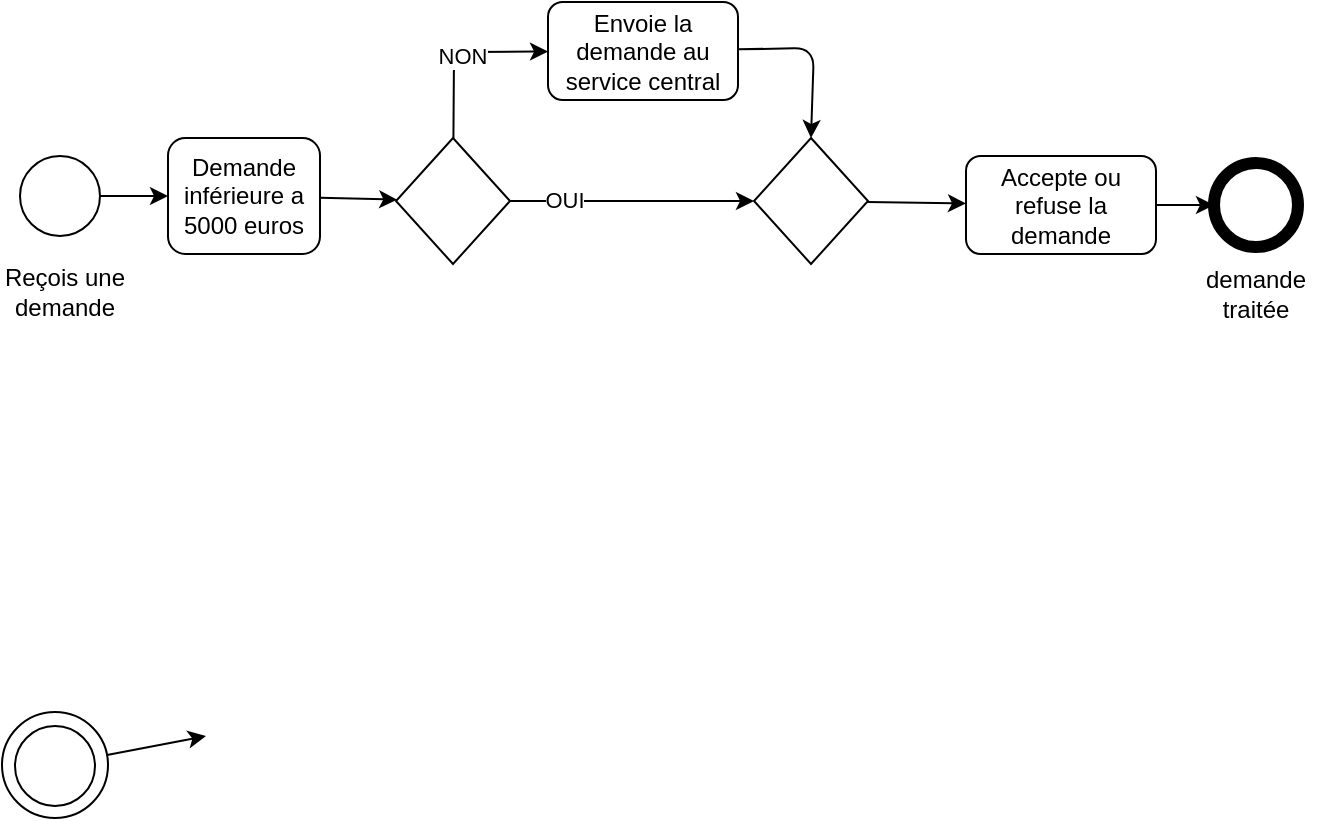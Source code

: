 <mxfile>
    <diagram id="rl9RGIYQ1Hg6_JGSZo61" name="Page-1">
        <mxGraphModel dx="578" dy="323" grid="1" gridSize="19" guides="1" tooltips="1" connect="1" arrows="1" fold="1" page="1" pageScale="1" pageWidth="827" pageHeight="1169" math="0" shadow="0">
            <root>
                <mxCell id="0"/>
                <mxCell id="1" parent="0"/>
                <mxCell id="41" value="" style="edgeStyle=none;html=1;" edge="1" parent="1" source="4" target="9">
                    <mxGeometry relative="1" as="geometry"/>
                </mxCell>
                <mxCell id="4" value="" style="ellipse;whiteSpace=wrap;html=1;aspect=fixed;strokeWidth=1;direction=south;" parent="1" vertex="1">
                    <mxGeometry x="40" y="280" width="40" height="40" as="geometry"/>
                </mxCell>
                <mxCell id="6" value="Reçois une demande" style="text;strokeColor=none;align=center;fillColor=none;html=1;verticalAlign=middle;whiteSpace=wrap;rounded=0;strokeWidth=1;" parent="1" vertex="1">
                    <mxGeometry x="30" y="334" width="65" height="27" as="geometry"/>
                </mxCell>
                <mxCell id="42" value="" style="edgeStyle=none;html=1;" edge="1" parent="1" source="9" target="38">
                    <mxGeometry relative="1" as="geometry"/>
                </mxCell>
                <mxCell id="9" value="Demande inférieure a 5000 euros" style="rounded=1;whiteSpace=wrap;html=1;strokeWidth=1;" parent="1" vertex="1">
                    <mxGeometry x="114" y="271" width="76" height="58" as="geometry"/>
                </mxCell>
                <mxCell id="14" value="" style="ellipse;whiteSpace=wrap;html=1;aspect=fixed;strokeWidth=1;direction=south;" parent="1" vertex="1">
                    <mxGeometry x="37.5" y="565" width="40" height="40" as="geometry"/>
                </mxCell>
                <mxCell id="30" value="" style="edgeStyle=none;html=1;" parent="1" source="16" edge="1">
                    <mxGeometry relative="1" as="geometry">
                        <mxPoint x="133" y="570" as="targetPoint"/>
                    </mxGeometry>
                </mxCell>
                <mxCell id="16" value="" style="ellipse;whiteSpace=wrap;html=1;aspect=fixed;strokeWidth=1;direction=south;fillColor=none;" parent="1" vertex="1">
                    <mxGeometry x="31" y="558" width="53" height="53" as="geometry"/>
                </mxCell>
                <mxCell id="26" value="" style="ellipse;whiteSpace=wrap;html=1;aspect=fixed;strokeWidth=6;direction=south;" parent="1" vertex="1">
                    <mxGeometry x="637" y="283.5" width="42" height="42" as="geometry"/>
                </mxCell>
                <mxCell id="31" value="demande traitée" style="text;strokeColor=none;align=center;fillColor=none;html=1;verticalAlign=middle;whiteSpace=wrap;rounded=0;strokeWidth=1;" parent="1" vertex="1">
                    <mxGeometry x="628" y="334" width="60" height="30" as="geometry"/>
                </mxCell>
                <mxCell id="44" value="" style="edgeStyle=none;html=1;entryX=0;entryY=0.5;entryDx=0;entryDy=0;" edge="1" parent="1" source="38" target="54">
                    <mxGeometry relative="1" as="geometry">
                        <mxPoint x="342" y="304.5" as="targetPoint"/>
                    </mxGeometry>
                </mxCell>
                <mxCell id="48" value="OUI" style="edgeLabel;html=1;align=center;verticalAlign=middle;resizable=0;points=[];" vertex="1" connectable="0" parent="44">
                    <mxGeometry x="-0.556" y="1" relative="1" as="geometry">
                        <mxPoint as="offset"/>
                    </mxGeometry>
                </mxCell>
                <mxCell id="46" value="" style="edgeStyle=none;html=1;" edge="1" parent="1" source="38" target="45">
                    <mxGeometry relative="1" as="geometry">
                        <Array as="points">
                            <mxPoint x="257" y="228"/>
                        </Array>
                    </mxGeometry>
                </mxCell>
                <mxCell id="47" value="NON" style="edgeLabel;html=1;align=center;verticalAlign=middle;resizable=0;points=[];" vertex="1" connectable="0" parent="46">
                    <mxGeometry x="-0.08" y="-4" relative="1" as="geometry">
                        <mxPoint as="offset"/>
                    </mxGeometry>
                </mxCell>
                <mxCell id="38" value="" style="rhombus;whiteSpace=wrap;html=1;" vertex="1" parent="1">
                    <mxGeometry x="228" y="271" width="57" height="63" as="geometry"/>
                </mxCell>
                <mxCell id="57" style="edgeStyle=none;html=1;entryX=0.5;entryY=0;entryDx=0;entryDy=0;" edge="1" parent="1" source="45" target="54">
                    <mxGeometry relative="1" as="geometry">
                        <Array as="points">
                            <mxPoint x="437" y="226"/>
                        </Array>
                    </mxGeometry>
                </mxCell>
                <mxCell id="45" value="Envoie la demande au service central" style="rounded=1;whiteSpace=wrap;html=1;" vertex="1" parent="1">
                    <mxGeometry x="304" y="203" width="95" height="49" as="geometry"/>
                </mxCell>
                <mxCell id="59" value="" style="edgeStyle=none;html=1;" edge="1" parent="1" source="54" target="58">
                    <mxGeometry relative="1" as="geometry"/>
                </mxCell>
                <mxCell id="54" value="" style="rhombus;whiteSpace=wrap;html=1;" vertex="1" parent="1">
                    <mxGeometry x="407" y="271" width="57" height="63" as="geometry"/>
                </mxCell>
                <mxCell id="63" style="edgeStyle=none;html=1;" edge="1" parent="1" source="58" target="26">
                    <mxGeometry relative="1" as="geometry"/>
                </mxCell>
                <mxCell id="58" value="Accepte ou refuse la demande" style="rounded=1;whiteSpace=wrap;html=1;" vertex="1" parent="1">
                    <mxGeometry x="513" y="280" width="95" height="49" as="geometry"/>
                </mxCell>
            </root>
        </mxGraphModel>
    </diagram>
</mxfile>